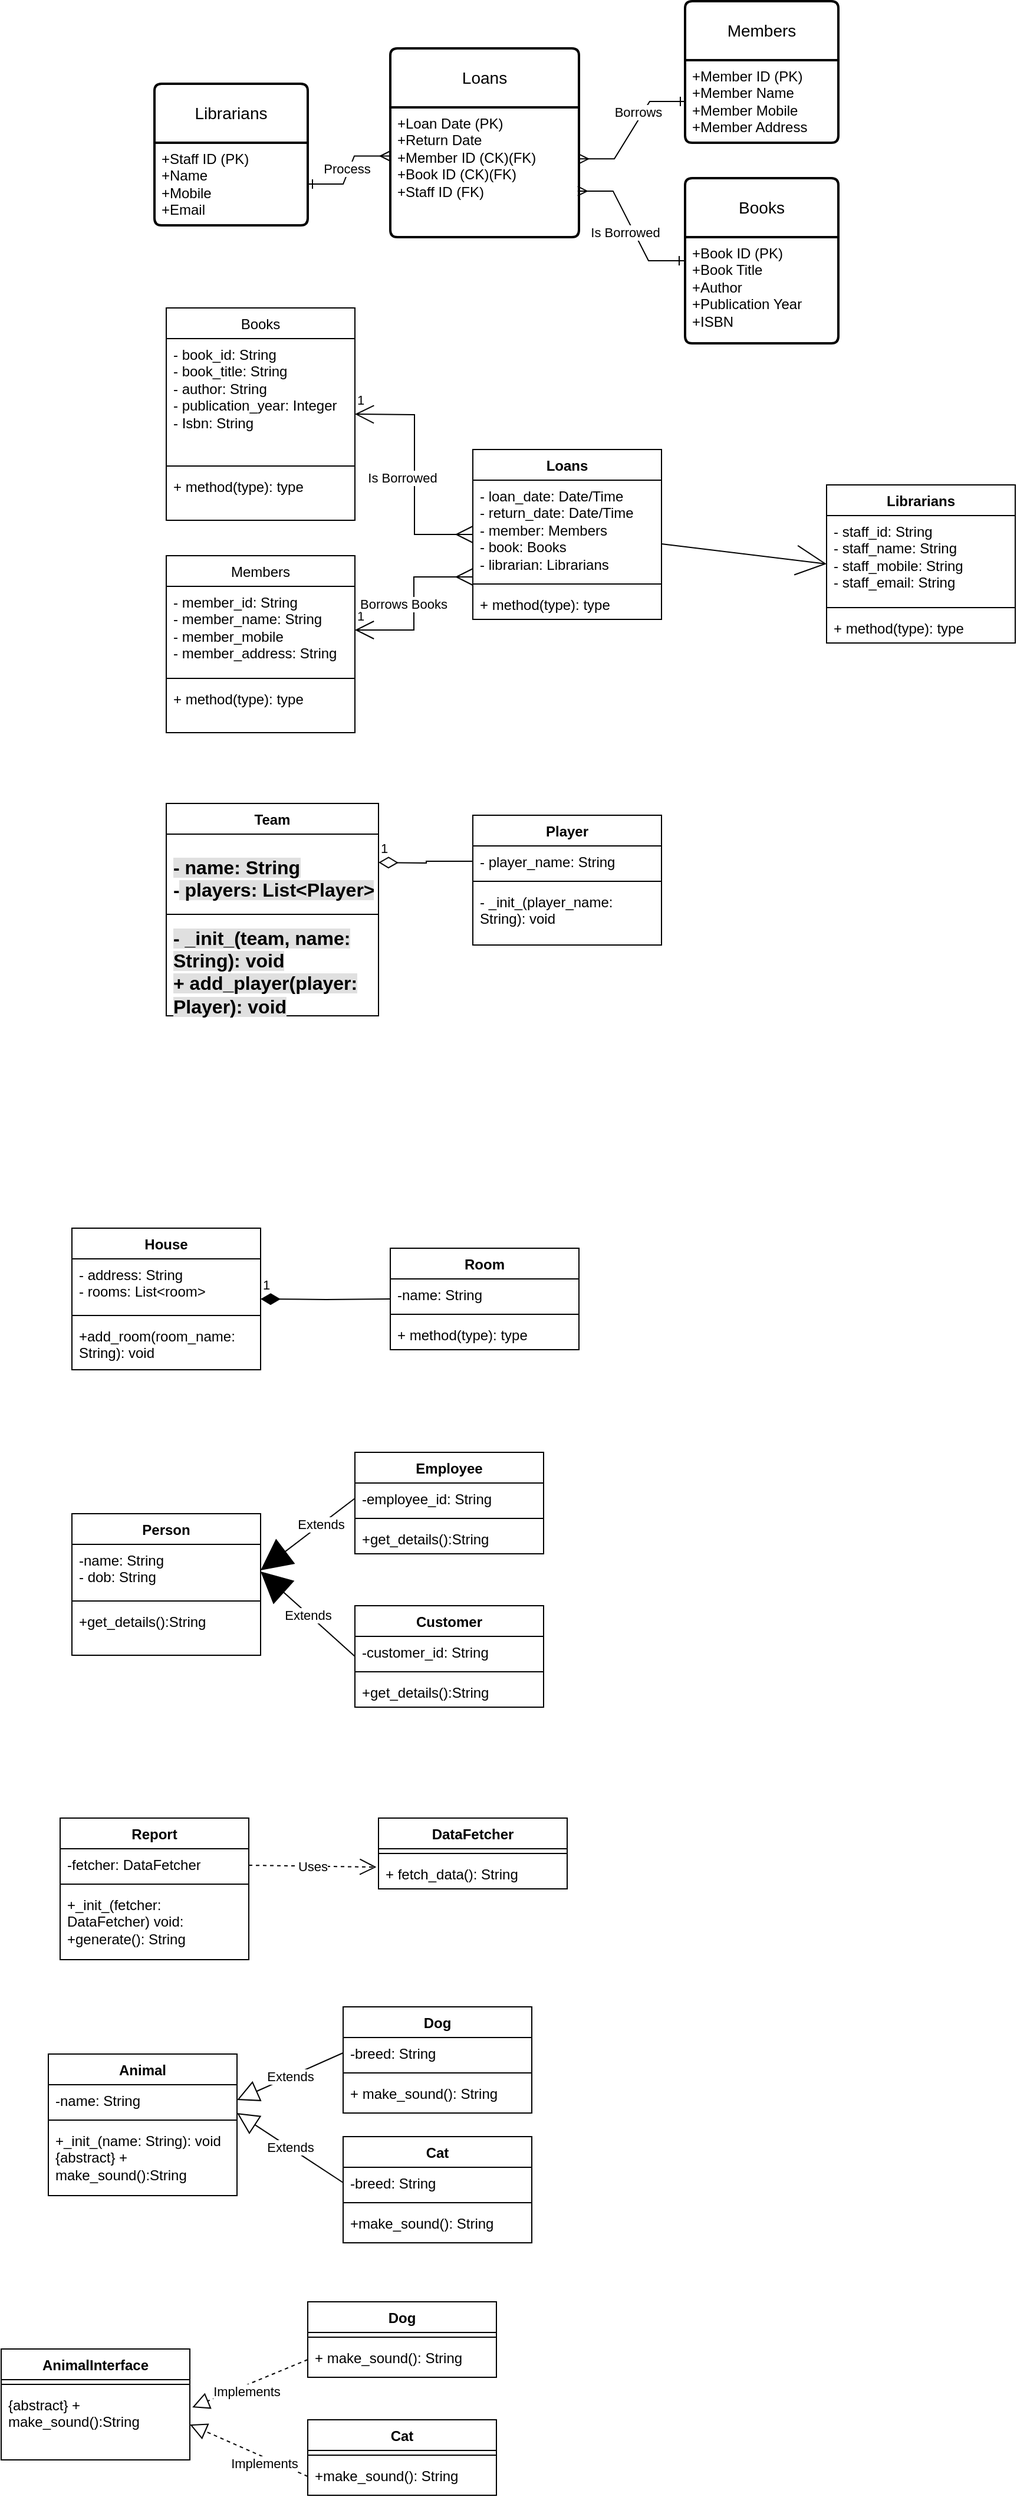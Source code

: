 <mxfile version="24.4.9" type="github">
  <diagram name="Page-1" id="hxXOuUpJHMcEVmJyda1-">
    <mxGraphModel dx="1709" dy="1716" grid="1" gridSize="10" guides="1" tooltips="1" connect="1" arrows="1" fold="1" page="1" pageScale="1" pageWidth="827" pageHeight="1169" math="0" shadow="0">
      <root>
        <mxCell id="0" />
        <mxCell id="1" parent="0" />
        <mxCell id="WMFelaOILVxH7Z0EWYMM-7" value="Librarians" style="swimlane;childLayout=stackLayout;horizontal=1;startSize=50;horizontalStack=0;rounded=1;fontSize=14;fontStyle=0;strokeWidth=2;resizeParent=0;resizeLast=1;shadow=0;dashed=0;align=center;arcSize=4;whiteSpace=wrap;html=1;" vertex="1" parent="1">
          <mxGeometry x="10" y="70" width="130" height="120" as="geometry" />
        </mxCell>
        <mxCell id="WMFelaOILVxH7Z0EWYMM-8" value="+Staff ID (PK)&lt;br&gt;+Name&lt;br&gt;+Mobile&lt;div&gt;+Email&lt;/div&gt;" style="align=left;strokeColor=none;fillColor=none;spacingLeft=4;fontSize=12;verticalAlign=top;resizable=0;rotatable=0;part=1;html=1;" vertex="1" parent="WMFelaOILVxH7Z0EWYMM-7">
          <mxGeometry y="50" width="130" height="70" as="geometry" />
        </mxCell>
        <mxCell id="WMFelaOILVxH7Z0EWYMM-9" value="Loans" style="swimlane;childLayout=stackLayout;horizontal=1;startSize=50;horizontalStack=0;rounded=1;fontSize=14;fontStyle=0;strokeWidth=2;resizeParent=0;resizeLast=1;shadow=0;dashed=0;align=center;arcSize=4;whiteSpace=wrap;html=1;" vertex="1" parent="1">
          <mxGeometry x="210" y="40" width="160" height="160" as="geometry" />
        </mxCell>
        <mxCell id="WMFelaOILVxH7Z0EWYMM-10" value="+Loan Date (PK)&lt;br&gt;+Return Date&lt;br&gt;+Member ID (CK)(FK)&lt;div&gt;+Book ID (CK)(FK)&lt;/div&gt;&lt;div&gt;+Staff ID (FK)&lt;/div&gt;" style="align=left;strokeColor=none;fillColor=none;spacingLeft=4;fontSize=12;verticalAlign=top;resizable=0;rotatable=0;part=1;html=1;" vertex="1" parent="WMFelaOILVxH7Z0EWYMM-9">
          <mxGeometry y="50" width="160" height="110" as="geometry" />
        </mxCell>
        <mxCell id="WMFelaOILVxH7Z0EWYMM-11" value="Members" style="swimlane;childLayout=stackLayout;horizontal=1;startSize=50;horizontalStack=0;rounded=1;fontSize=14;fontStyle=0;strokeWidth=2;resizeParent=0;resizeLast=1;shadow=0;dashed=0;align=center;arcSize=4;whiteSpace=wrap;html=1;" vertex="1" parent="1">
          <mxGeometry x="460" width="130" height="120" as="geometry" />
        </mxCell>
        <mxCell id="WMFelaOILVxH7Z0EWYMM-12" value="+Member ID (PK)&lt;br&gt;+Member Name&lt;br&gt;+Member Mobile&lt;div&gt;+Member Address&lt;/div&gt;" style="align=left;strokeColor=none;fillColor=none;spacingLeft=4;fontSize=12;verticalAlign=top;resizable=0;rotatable=0;part=1;html=1;" vertex="1" parent="WMFelaOILVxH7Z0EWYMM-11">
          <mxGeometry y="50" width="130" height="70" as="geometry" />
        </mxCell>
        <mxCell id="WMFelaOILVxH7Z0EWYMM-13" value="Books" style="swimlane;childLayout=stackLayout;horizontal=1;startSize=50;horizontalStack=0;rounded=1;fontSize=14;fontStyle=0;strokeWidth=2;resizeParent=0;resizeLast=1;shadow=0;dashed=0;align=center;arcSize=4;whiteSpace=wrap;html=1;" vertex="1" parent="1">
          <mxGeometry x="460" y="150" width="130" height="140" as="geometry" />
        </mxCell>
        <mxCell id="WMFelaOILVxH7Z0EWYMM-14" value="+Book ID (PK)&lt;br&gt;+Book Title&lt;br&gt;+Author&lt;div&gt;+Publication Year&lt;/div&gt;&lt;div&gt;+ISBN&lt;/div&gt;" style="align=left;strokeColor=none;fillColor=none;spacingLeft=4;fontSize=12;verticalAlign=top;resizable=0;rotatable=0;part=1;html=1;" vertex="1" parent="WMFelaOILVxH7Z0EWYMM-13">
          <mxGeometry y="50" width="130" height="90" as="geometry" />
        </mxCell>
        <mxCell id="WMFelaOILVxH7Z0EWYMM-15" value="" style="edgeStyle=entityRelationEdgeStyle;fontSize=12;html=1;endArrow=ERmany;rounded=0;entryX=-0.003;entryY=0.375;entryDx=0;entryDy=0;entryPerimeter=0;endFill=0;startArrow=ERone;startFill=0;exitX=1;exitY=0.5;exitDx=0;exitDy=0;" edge="1" parent="1" source="WMFelaOILVxH7Z0EWYMM-8" target="WMFelaOILVxH7Z0EWYMM-10">
          <mxGeometry width="100" height="100" relative="1" as="geometry">
            <mxPoint x="150" y="180" as="sourcePoint" />
            <mxPoint x="250" y="80" as="targetPoint" />
          </mxGeometry>
        </mxCell>
        <mxCell id="WMFelaOILVxH7Z0EWYMM-16" value="Process" style="edgeLabel;html=1;align=center;verticalAlign=middle;resizable=0;points=[];" vertex="1" connectable="0" parent="WMFelaOILVxH7Z0EWYMM-15">
          <mxGeometry x="0.018" y="2" relative="1" as="geometry">
            <mxPoint as="offset" />
          </mxGeometry>
        </mxCell>
        <mxCell id="WMFelaOILVxH7Z0EWYMM-19" value="" style="edgeStyle=entityRelationEdgeStyle;fontSize=12;html=1;endArrow=ERone;endFill=1;rounded=0;exitX=1.042;exitY=0.436;exitDx=0;exitDy=0;exitPerimeter=0;startArrow=ERmany;startFill=0;" edge="1" parent="1" target="WMFelaOILVxH7Z0EWYMM-12">
          <mxGeometry width="100" height="100" relative="1" as="geometry">
            <mxPoint x="370" y="133.67" as="sourcePoint" />
            <mxPoint x="457.31" y="70.0" as="targetPoint" />
          </mxGeometry>
        </mxCell>
        <mxCell id="WMFelaOILVxH7Z0EWYMM-21" value="Borrows" style="edgeLabel;html=1;align=center;verticalAlign=middle;resizable=0;points=[];" vertex="1" connectable="0" parent="WMFelaOILVxH7Z0EWYMM-19">
          <mxGeometry x="0.282" y="4" relative="1" as="geometry">
            <mxPoint as="offset" />
          </mxGeometry>
        </mxCell>
        <mxCell id="WMFelaOILVxH7Z0EWYMM-20" value="" style="edgeStyle=entityRelationEdgeStyle;fontSize=12;html=1;endArrow=ERone;endFill=1;rounded=0;exitX=0.993;exitY=0.645;exitDx=0;exitDy=0;exitPerimeter=0;startArrow=ERmany;startFill=0;" edge="1" parent="1" source="WMFelaOILVxH7Z0EWYMM-10">
          <mxGeometry width="100" height="100" relative="1" as="geometry">
            <mxPoint x="369" y="268.67" as="sourcePoint" />
            <mxPoint x="459" y="220" as="targetPoint" />
          </mxGeometry>
        </mxCell>
        <mxCell id="WMFelaOILVxH7Z0EWYMM-22" value="Is Borrowed" style="edgeLabel;html=1;align=center;verticalAlign=middle;resizable=0;points=[];" vertex="1" connectable="0" parent="WMFelaOILVxH7Z0EWYMM-20">
          <mxGeometry x="0.035" y="-7" relative="1" as="geometry">
            <mxPoint as="offset" />
          </mxGeometry>
        </mxCell>
        <mxCell id="WMFelaOILVxH7Z0EWYMM-24" value="&lt;span style=&quot;font-weight: normal;&quot;&gt;Books&lt;/span&gt;" style="swimlane;fontStyle=1;align=center;verticalAlign=top;childLayout=stackLayout;horizontal=1;startSize=26;horizontalStack=0;resizeParent=1;resizeParentMax=0;resizeLast=0;collapsible=1;marginBottom=0;whiteSpace=wrap;html=1;" vertex="1" parent="1">
          <mxGeometry x="20" y="260" width="160" height="180" as="geometry" />
        </mxCell>
        <mxCell id="WMFelaOILVxH7Z0EWYMM-25" value="- book_id: String&lt;div&gt;- book_title: String&lt;/div&gt;&lt;div&gt;- author: String&lt;/div&gt;&lt;div&gt;- publication_year: Integer&lt;/div&gt;&lt;div&gt;- Isbn: String&lt;/div&gt;" style="text;strokeColor=none;fillColor=none;align=left;verticalAlign=top;spacingLeft=4;spacingRight=4;overflow=hidden;rotatable=0;points=[[0,0.5],[1,0.5]];portConstraint=eastwest;whiteSpace=wrap;html=1;" vertex="1" parent="WMFelaOILVxH7Z0EWYMM-24">
          <mxGeometry y="26" width="160" height="104" as="geometry" />
        </mxCell>
        <mxCell id="WMFelaOILVxH7Z0EWYMM-26" value="" style="line;strokeWidth=1;fillColor=none;align=left;verticalAlign=middle;spacingTop=-1;spacingLeft=3;spacingRight=3;rotatable=0;labelPosition=right;points=[];portConstraint=eastwest;strokeColor=inherit;" vertex="1" parent="WMFelaOILVxH7Z0EWYMM-24">
          <mxGeometry y="130" width="160" height="8" as="geometry" />
        </mxCell>
        <mxCell id="WMFelaOILVxH7Z0EWYMM-27" value="+ method(type): type" style="text;strokeColor=none;fillColor=none;align=left;verticalAlign=top;spacingLeft=4;spacingRight=4;overflow=hidden;rotatable=0;points=[[0,0.5],[1,0.5]];portConstraint=eastwest;whiteSpace=wrap;html=1;" vertex="1" parent="WMFelaOILVxH7Z0EWYMM-24">
          <mxGeometry y="138" width="160" height="42" as="geometry" />
        </mxCell>
        <mxCell id="WMFelaOILVxH7Z0EWYMM-28" value="Librarians" style="swimlane;fontStyle=1;align=center;verticalAlign=top;childLayout=stackLayout;horizontal=1;startSize=26;horizontalStack=0;resizeParent=1;resizeParentMax=0;resizeLast=0;collapsible=1;marginBottom=0;whiteSpace=wrap;html=1;" vertex="1" parent="1">
          <mxGeometry x="580" y="410" width="160" height="134" as="geometry" />
        </mxCell>
        <mxCell id="WMFelaOILVxH7Z0EWYMM-29" value="- staff_id: String&lt;div&gt;- staff_name: String&lt;/div&gt;&lt;div&gt;- staff_mobile: String&lt;/div&gt;&lt;div&gt;- staff_email: String&lt;/div&gt;" style="text;strokeColor=none;fillColor=none;align=left;verticalAlign=top;spacingLeft=4;spacingRight=4;overflow=hidden;rotatable=0;points=[[0,0.5],[1,0.5]];portConstraint=eastwest;whiteSpace=wrap;html=1;" vertex="1" parent="WMFelaOILVxH7Z0EWYMM-28">
          <mxGeometry y="26" width="160" height="74" as="geometry" />
        </mxCell>
        <mxCell id="WMFelaOILVxH7Z0EWYMM-30" value="" style="line;strokeWidth=1;fillColor=none;align=left;verticalAlign=middle;spacingTop=-1;spacingLeft=3;spacingRight=3;rotatable=0;labelPosition=right;points=[];portConstraint=eastwest;strokeColor=inherit;" vertex="1" parent="WMFelaOILVxH7Z0EWYMM-28">
          <mxGeometry y="100" width="160" height="8" as="geometry" />
        </mxCell>
        <mxCell id="WMFelaOILVxH7Z0EWYMM-31" value="+ method(type): type" style="text;strokeColor=none;fillColor=none;align=left;verticalAlign=top;spacingLeft=4;spacingRight=4;overflow=hidden;rotatable=0;points=[[0,0.5],[1,0.5]];portConstraint=eastwest;whiteSpace=wrap;html=1;" vertex="1" parent="WMFelaOILVxH7Z0EWYMM-28">
          <mxGeometry y="108" width="160" height="26" as="geometry" />
        </mxCell>
        <mxCell id="WMFelaOILVxH7Z0EWYMM-32" value="Loans" style="swimlane;fontStyle=1;align=center;verticalAlign=top;childLayout=stackLayout;horizontal=1;startSize=26;horizontalStack=0;resizeParent=1;resizeParentMax=0;resizeLast=0;collapsible=1;marginBottom=0;whiteSpace=wrap;html=1;" vertex="1" parent="1">
          <mxGeometry x="280" y="380" width="160" height="144" as="geometry" />
        </mxCell>
        <mxCell id="WMFelaOILVxH7Z0EWYMM-33" value="- loan_date: Date/Time&lt;div&gt;- return_date: Date/Time&lt;/div&gt;&lt;div&gt;- member: Members&lt;/div&gt;&lt;div&gt;- book: Books&lt;/div&gt;&lt;div&gt;- librarian: Librarians&lt;/div&gt;" style="text;strokeColor=none;fillColor=none;align=left;verticalAlign=top;spacingLeft=4;spacingRight=4;overflow=hidden;rotatable=0;points=[[0,0.5],[1,0.5]];portConstraint=eastwest;whiteSpace=wrap;html=1;" vertex="1" parent="WMFelaOILVxH7Z0EWYMM-32">
          <mxGeometry y="26" width="160" height="84" as="geometry" />
        </mxCell>
        <mxCell id="WMFelaOILVxH7Z0EWYMM-34" value="" style="line;strokeWidth=1;fillColor=none;align=left;verticalAlign=middle;spacingTop=-1;spacingLeft=3;spacingRight=3;rotatable=0;labelPosition=right;points=[];portConstraint=eastwest;strokeColor=inherit;" vertex="1" parent="WMFelaOILVxH7Z0EWYMM-32">
          <mxGeometry y="110" width="160" height="8" as="geometry" />
        </mxCell>
        <mxCell id="WMFelaOILVxH7Z0EWYMM-35" value="+ method(type): type" style="text;strokeColor=none;fillColor=none;align=left;verticalAlign=top;spacingLeft=4;spacingRight=4;overflow=hidden;rotatable=0;points=[[0,0.5],[1,0.5]];portConstraint=eastwest;whiteSpace=wrap;html=1;" vertex="1" parent="WMFelaOILVxH7Z0EWYMM-32">
          <mxGeometry y="118" width="160" height="26" as="geometry" />
        </mxCell>
        <mxCell id="WMFelaOILVxH7Z0EWYMM-41" value="&lt;span style=&quot;font-weight: normal;&quot;&gt;Members&lt;/span&gt;" style="swimlane;fontStyle=1;align=center;verticalAlign=top;childLayout=stackLayout;horizontal=1;startSize=26;horizontalStack=0;resizeParent=1;resizeParentMax=0;resizeLast=0;collapsible=1;marginBottom=0;whiteSpace=wrap;html=1;" vertex="1" parent="1">
          <mxGeometry x="20" y="470" width="160" height="150" as="geometry" />
        </mxCell>
        <mxCell id="WMFelaOILVxH7Z0EWYMM-42" value="- member_id: String&lt;div&gt;- member_name: String&lt;/div&gt;&lt;div&gt;- member_mobile&lt;br&gt;&lt;/div&gt;&lt;div&gt;- member_address: String&lt;/div&gt;" style="text;strokeColor=none;fillColor=none;align=left;verticalAlign=top;spacingLeft=4;spacingRight=4;overflow=hidden;rotatable=0;points=[[0,0.5],[1,0.5]];portConstraint=eastwest;whiteSpace=wrap;html=1;" vertex="1" parent="WMFelaOILVxH7Z0EWYMM-41">
          <mxGeometry y="26" width="160" height="74" as="geometry" />
        </mxCell>
        <mxCell id="WMFelaOILVxH7Z0EWYMM-43" value="" style="line;strokeWidth=1;fillColor=none;align=left;verticalAlign=middle;spacingTop=-1;spacingLeft=3;spacingRight=3;rotatable=0;labelPosition=right;points=[];portConstraint=eastwest;strokeColor=inherit;" vertex="1" parent="WMFelaOILVxH7Z0EWYMM-41">
          <mxGeometry y="100" width="160" height="8" as="geometry" />
        </mxCell>
        <mxCell id="WMFelaOILVxH7Z0EWYMM-44" value="+ method(type): type" style="text;strokeColor=none;fillColor=none;align=left;verticalAlign=top;spacingLeft=4;spacingRight=4;overflow=hidden;rotatable=0;points=[[0,0.5],[1,0.5]];portConstraint=eastwest;whiteSpace=wrap;html=1;" vertex="1" parent="WMFelaOILVxH7Z0EWYMM-41">
          <mxGeometry y="108" width="160" height="42" as="geometry" />
        </mxCell>
        <mxCell id="WMFelaOILVxH7Z0EWYMM-45" value="1" style="endArrow=ERmany;html=1;endSize=12;startArrow=open;startSize=14;startFill=0;edgeStyle=orthogonalEdgeStyle;align=left;verticalAlign=bottom;rounded=0;entryX=0;entryY=0.5;entryDx=0;entryDy=0;endFill=0;strokeWidth=1;" edge="1" parent="1" target="WMFelaOILVxH7Z0EWYMM-32">
          <mxGeometry x="-1" y="3" relative="1" as="geometry">
            <mxPoint x="180" y="350" as="sourcePoint" />
            <mxPoint x="240" y="510" as="targetPoint" />
          </mxGeometry>
        </mxCell>
        <mxCell id="WMFelaOILVxH7Z0EWYMM-47" value="Is Borrowed" style="edgeLabel;html=1;align=center;verticalAlign=middle;resizable=0;points=[];" vertex="1" connectable="0" parent="WMFelaOILVxH7Z0EWYMM-45">
          <mxGeometry x="0.044" y="-11" relative="1" as="geometry">
            <mxPoint y="-1" as="offset" />
          </mxGeometry>
        </mxCell>
        <mxCell id="WMFelaOILVxH7Z0EWYMM-46" value="1" style="endArrow=ERmany;html=1;endSize=12;startArrow=open;startSize=14;startFill=0;edgeStyle=orthogonalEdgeStyle;align=left;verticalAlign=bottom;rounded=0;entryX=0;entryY=0.75;entryDx=0;entryDy=0;endFill=0;strokeWidth=1;exitX=1;exitY=0.5;exitDx=0;exitDy=0;" edge="1" parent="1" source="WMFelaOILVxH7Z0EWYMM-42" target="WMFelaOILVxH7Z0EWYMM-32">
          <mxGeometry x="-1" y="3" relative="1" as="geometry">
            <mxPoint x="190" y="550" as="sourcePoint" />
            <mxPoint x="290" y="652" as="targetPoint" />
          </mxGeometry>
        </mxCell>
        <mxCell id="WMFelaOILVxH7Z0EWYMM-48" value="Borrows Books" style="edgeLabel;html=1;align=center;verticalAlign=middle;resizable=0;points=[];" vertex="1" connectable="0" parent="WMFelaOILVxH7Z0EWYMM-46">
          <mxGeometry x="0.015" y="9" relative="1" as="geometry">
            <mxPoint y="1" as="offset" />
          </mxGeometry>
        </mxCell>
        <mxCell id="WMFelaOILVxH7Z0EWYMM-49" value="" style="endArrow=open;endFill=0;endSize=24;html=1;rounded=0;entryX=0;entryY=0.5;entryDx=0;entryDy=0;" edge="1" parent="1" target="WMFelaOILVxH7Z0EWYMM-28">
          <mxGeometry width="160" relative="1" as="geometry">
            <mxPoint x="440" y="460" as="sourcePoint" />
            <mxPoint x="600" y="460" as="targetPoint" />
          </mxGeometry>
        </mxCell>
        <mxCell id="WMFelaOILVxH7Z0EWYMM-50" value="Team" style="swimlane;fontStyle=1;align=center;verticalAlign=top;childLayout=stackLayout;horizontal=1;startSize=26;horizontalStack=0;resizeParent=1;resizeParentMax=0;resizeLast=0;collapsible=1;marginBottom=0;whiteSpace=wrap;html=1;" vertex="1" parent="1">
          <mxGeometry x="20" y="680" width="180" height="180" as="geometry" />
        </mxCell>
        <mxCell id="WMFelaOILVxH7Z0EWYMM-51" value="&lt;pre&gt;&lt;font face=&quot;Helvetica&quot;&gt;&lt;strong style=&quot;font-size: 16px; background-color: rgb(224, 224, 224);&quot;&gt;- name: String&lt;br&gt;&lt;/strong&gt;&lt;span style=&quot;font-size: 16px;&quot;&gt;&lt;b&gt;-&lt;/b&gt;&lt;/span&gt;&lt;strong style=&quot;font-size: 16px; background-color: rgb(224, 224, 224);&quot;&gt;&amp;nbsp;players: List&amp;lt;Player&amp;gt;&lt;/strong&gt;&lt;/font&gt;&lt;/pre&gt;&lt;div&gt;&lt;div&gt;&lt;strong style=&quot;font-family: Arial, sans-serif; font-size: 16px; background-color: rgb(224, 224, 224);&quot;&gt;&lt;br&gt;&lt;/strong&gt;&lt;/div&gt;&lt;/div&gt;" style="text;strokeColor=none;fillColor=none;align=left;verticalAlign=top;spacingLeft=4;spacingRight=4;overflow=hidden;rotatable=0;points=[[0,0.5],[1,0.5]];portConstraint=eastwest;whiteSpace=wrap;html=1;" vertex="1" parent="WMFelaOILVxH7Z0EWYMM-50">
          <mxGeometry y="26" width="180" height="64" as="geometry" />
        </mxCell>
        <mxCell id="WMFelaOILVxH7Z0EWYMM-52" value="" style="line;strokeWidth=1;fillColor=none;align=left;verticalAlign=middle;spacingTop=-1;spacingLeft=3;spacingRight=3;rotatable=0;labelPosition=right;points=[];portConstraint=eastwest;strokeColor=inherit;" vertex="1" parent="WMFelaOILVxH7Z0EWYMM-50">
          <mxGeometry y="90" width="180" height="8" as="geometry" />
        </mxCell>
        <mxCell id="WMFelaOILVxH7Z0EWYMM-53" value="&lt;div&gt;&lt;strong style=&quot;font-family: Arial, sans-serif; font-size: 16px; background-color: rgb(224, 224, 224);&quot;&gt;- _init_(team, name: String): void&lt;/strong&gt;&lt;/div&gt;&lt;strong style=&quot;font-family: Arial, sans-serif; font-size: 16px; background-color: rgb(224, 224, 224);&quot;&gt;+ add_player(player: Player): void&lt;/strong&gt;" style="text;strokeColor=none;fillColor=none;align=left;verticalAlign=top;spacingLeft=4;spacingRight=4;overflow=hidden;rotatable=0;points=[[0,0.5],[1,0.5]];portConstraint=eastwest;whiteSpace=wrap;html=1;" vertex="1" parent="WMFelaOILVxH7Z0EWYMM-50">
          <mxGeometry y="98" width="180" height="82" as="geometry" />
        </mxCell>
        <mxCell id="WMFelaOILVxH7Z0EWYMM-54" value="Player" style="swimlane;fontStyle=1;align=center;verticalAlign=top;childLayout=stackLayout;horizontal=1;startSize=26;horizontalStack=0;resizeParent=1;resizeParentMax=0;resizeLast=0;collapsible=1;marginBottom=0;whiteSpace=wrap;html=1;" vertex="1" parent="1">
          <mxGeometry x="280" y="690" width="160" height="110" as="geometry" />
        </mxCell>
        <mxCell id="WMFelaOILVxH7Z0EWYMM-55" value="- player_name: String" style="text;strokeColor=none;fillColor=none;align=left;verticalAlign=top;spacingLeft=4;spacingRight=4;overflow=hidden;rotatable=0;points=[[0,0.5],[1,0.5]];portConstraint=eastwest;whiteSpace=wrap;html=1;" vertex="1" parent="WMFelaOILVxH7Z0EWYMM-54">
          <mxGeometry y="26" width="160" height="26" as="geometry" />
        </mxCell>
        <mxCell id="WMFelaOILVxH7Z0EWYMM-56" value="" style="line;strokeWidth=1;fillColor=none;align=left;verticalAlign=middle;spacingTop=-1;spacingLeft=3;spacingRight=3;rotatable=0;labelPosition=right;points=[];portConstraint=eastwest;strokeColor=inherit;" vertex="1" parent="WMFelaOILVxH7Z0EWYMM-54">
          <mxGeometry y="52" width="160" height="8" as="geometry" />
        </mxCell>
        <mxCell id="WMFelaOILVxH7Z0EWYMM-57" value="- _init_(player_name: String): void" style="text;strokeColor=none;fillColor=none;align=left;verticalAlign=top;spacingLeft=4;spacingRight=4;overflow=hidden;rotatable=0;points=[[0,0.5],[1,0.5]];portConstraint=eastwest;whiteSpace=wrap;html=1;" vertex="1" parent="WMFelaOILVxH7Z0EWYMM-54">
          <mxGeometry y="60" width="160" height="50" as="geometry" />
        </mxCell>
        <mxCell id="WMFelaOILVxH7Z0EWYMM-58" value="1" style="endArrow=none;html=1;endSize=12;startArrow=diamondThin;startSize=14;startFill=0;edgeStyle=orthogonalEdgeStyle;align=left;verticalAlign=bottom;rounded=0;entryX=0;entryY=0.5;entryDx=0;entryDy=0;endFill=0;" edge="1" parent="1" target="WMFelaOILVxH7Z0EWYMM-55">
          <mxGeometry x="-1" y="3" relative="1" as="geometry">
            <mxPoint x="200" y="730" as="sourcePoint" />
            <mxPoint x="360" y="760" as="targetPoint" />
          </mxGeometry>
        </mxCell>
        <mxCell id="WMFelaOILVxH7Z0EWYMM-59" value="House" style="swimlane;fontStyle=1;align=center;verticalAlign=top;childLayout=stackLayout;horizontal=1;startSize=26;horizontalStack=0;resizeParent=1;resizeParentMax=0;resizeLast=0;collapsible=1;marginBottom=0;whiteSpace=wrap;html=1;" vertex="1" parent="1">
          <mxGeometry x="-60" y="1040" width="160" height="120" as="geometry" />
        </mxCell>
        <mxCell id="WMFelaOILVxH7Z0EWYMM-60" value="- address: String&lt;div&gt;- rooms: List&amp;lt;room&amp;gt;&lt;/div&gt;&lt;div&gt;&lt;br&gt;&lt;/div&gt;" style="text;strokeColor=none;fillColor=none;align=left;verticalAlign=top;spacingLeft=4;spacingRight=4;overflow=hidden;rotatable=0;points=[[0,0.5],[1,0.5]];portConstraint=eastwest;whiteSpace=wrap;html=1;" vertex="1" parent="WMFelaOILVxH7Z0EWYMM-59">
          <mxGeometry y="26" width="160" height="44" as="geometry" />
        </mxCell>
        <mxCell id="WMFelaOILVxH7Z0EWYMM-61" value="" style="line;strokeWidth=1;fillColor=none;align=left;verticalAlign=middle;spacingTop=-1;spacingLeft=3;spacingRight=3;rotatable=0;labelPosition=right;points=[];portConstraint=eastwest;strokeColor=inherit;" vertex="1" parent="WMFelaOILVxH7Z0EWYMM-59">
          <mxGeometry y="70" width="160" height="8" as="geometry" />
        </mxCell>
        <mxCell id="WMFelaOILVxH7Z0EWYMM-62" value="+add_room(room_name: String): void" style="text;strokeColor=none;fillColor=none;align=left;verticalAlign=top;spacingLeft=4;spacingRight=4;overflow=hidden;rotatable=0;points=[[0,0.5],[1,0.5]];portConstraint=eastwest;whiteSpace=wrap;html=1;" vertex="1" parent="WMFelaOILVxH7Z0EWYMM-59">
          <mxGeometry y="78" width="160" height="42" as="geometry" />
        </mxCell>
        <mxCell id="WMFelaOILVxH7Z0EWYMM-63" value="Room" style="swimlane;fontStyle=1;align=center;verticalAlign=top;childLayout=stackLayout;horizontal=1;startSize=26;horizontalStack=0;resizeParent=1;resizeParentMax=0;resizeLast=0;collapsible=1;marginBottom=0;whiteSpace=wrap;html=1;" vertex="1" parent="1">
          <mxGeometry x="210" y="1057" width="160" height="86" as="geometry" />
        </mxCell>
        <mxCell id="WMFelaOILVxH7Z0EWYMM-64" value="-name: String" style="text;strokeColor=none;fillColor=none;align=left;verticalAlign=top;spacingLeft=4;spacingRight=4;overflow=hidden;rotatable=0;points=[[0,0.5],[1,0.5]];portConstraint=eastwest;whiteSpace=wrap;html=1;" vertex="1" parent="WMFelaOILVxH7Z0EWYMM-63">
          <mxGeometry y="26" width="160" height="26" as="geometry" />
        </mxCell>
        <mxCell id="WMFelaOILVxH7Z0EWYMM-65" value="" style="line;strokeWidth=1;fillColor=none;align=left;verticalAlign=middle;spacingTop=-1;spacingLeft=3;spacingRight=3;rotatable=0;labelPosition=right;points=[];portConstraint=eastwest;strokeColor=inherit;" vertex="1" parent="WMFelaOILVxH7Z0EWYMM-63">
          <mxGeometry y="52" width="160" height="8" as="geometry" />
        </mxCell>
        <mxCell id="WMFelaOILVxH7Z0EWYMM-66" value="+ method(type): type" style="text;strokeColor=none;fillColor=none;align=left;verticalAlign=top;spacingLeft=4;spacingRight=4;overflow=hidden;rotatable=0;points=[[0,0.5],[1,0.5]];portConstraint=eastwest;whiteSpace=wrap;html=1;" vertex="1" parent="WMFelaOILVxH7Z0EWYMM-63">
          <mxGeometry y="60" width="160" height="26" as="geometry" />
        </mxCell>
        <mxCell id="WMFelaOILVxH7Z0EWYMM-67" value="1" style="endArrow=none;html=1;endSize=12;startArrow=diamondThin;startSize=14;startFill=1;edgeStyle=orthogonalEdgeStyle;align=left;verticalAlign=bottom;rounded=0;entryX=0;entryY=0.5;entryDx=0;entryDy=0;endFill=0;" edge="1" parent="1" target="WMFelaOILVxH7Z0EWYMM-63">
          <mxGeometry x="-1" y="3" relative="1" as="geometry">
            <mxPoint x="100" y="1100" as="sourcePoint" />
            <mxPoint x="190" y="1100" as="targetPoint" />
          </mxGeometry>
        </mxCell>
        <mxCell id="WMFelaOILVxH7Z0EWYMM-68" value="Person" style="swimlane;fontStyle=1;align=center;verticalAlign=top;childLayout=stackLayout;horizontal=1;startSize=26;horizontalStack=0;resizeParent=1;resizeParentMax=0;resizeLast=0;collapsible=1;marginBottom=0;whiteSpace=wrap;html=1;" vertex="1" parent="1">
          <mxGeometry x="-60" y="1282" width="160" height="120" as="geometry" />
        </mxCell>
        <mxCell id="WMFelaOILVxH7Z0EWYMM-69" value="-name: String&lt;div&gt;- dob: String&lt;/div&gt;" style="text;strokeColor=none;fillColor=none;align=left;verticalAlign=top;spacingLeft=4;spacingRight=4;overflow=hidden;rotatable=0;points=[[0,0.5],[1,0.5]];portConstraint=eastwest;whiteSpace=wrap;html=1;" vertex="1" parent="WMFelaOILVxH7Z0EWYMM-68">
          <mxGeometry y="26" width="160" height="44" as="geometry" />
        </mxCell>
        <mxCell id="WMFelaOILVxH7Z0EWYMM-70" value="" style="line;strokeWidth=1;fillColor=none;align=left;verticalAlign=middle;spacingTop=-1;spacingLeft=3;spacingRight=3;rotatable=0;labelPosition=right;points=[];portConstraint=eastwest;strokeColor=inherit;" vertex="1" parent="WMFelaOILVxH7Z0EWYMM-68">
          <mxGeometry y="70" width="160" height="8" as="geometry" />
        </mxCell>
        <mxCell id="WMFelaOILVxH7Z0EWYMM-71" value="+get_details():String" style="text;strokeColor=none;fillColor=none;align=left;verticalAlign=top;spacingLeft=4;spacingRight=4;overflow=hidden;rotatable=0;points=[[0,0.5],[1,0.5]];portConstraint=eastwest;whiteSpace=wrap;html=1;" vertex="1" parent="WMFelaOILVxH7Z0EWYMM-68">
          <mxGeometry y="78" width="160" height="42" as="geometry" />
        </mxCell>
        <mxCell id="WMFelaOILVxH7Z0EWYMM-72" value="Employee" style="swimlane;fontStyle=1;align=center;verticalAlign=top;childLayout=stackLayout;horizontal=1;startSize=26;horizontalStack=0;resizeParent=1;resizeParentMax=0;resizeLast=0;collapsible=1;marginBottom=0;whiteSpace=wrap;html=1;" vertex="1" parent="1">
          <mxGeometry x="180" y="1230" width="160" height="86" as="geometry" />
        </mxCell>
        <mxCell id="WMFelaOILVxH7Z0EWYMM-73" value="-employee_id: String" style="text;strokeColor=none;fillColor=none;align=left;verticalAlign=top;spacingLeft=4;spacingRight=4;overflow=hidden;rotatable=0;points=[[0,0.5],[1,0.5]];portConstraint=eastwest;whiteSpace=wrap;html=1;" vertex="1" parent="WMFelaOILVxH7Z0EWYMM-72">
          <mxGeometry y="26" width="160" height="26" as="geometry" />
        </mxCell>
        <mxCell id="WMFelaOILVxH7Z0EWYMM-74" value="" style="line;strokeWidth=1;fillColor=none;align=left;verticalAlign=middle;spacingTop=-1;spacingLeft=3;spacingRight=3;rotatable=0;labelPosition=right;points=[];portConstraint=eastwest;strokeColor=inherit;" vertex="1" parent="WMFelaOILVxH7Z0EWYMM-72">
          <mxGeometry y="52" width="160" height="8" as="geometry" />
        </mxCell>
        <mxCell id="WMFelaOILVxH7Z0EWYMM-75" value="+get_details():String" style="text;strokeColor=none;fillColor=none;align=left;verticalAlign=top;spacingLeft=4;spacingRight=4;overflow=hidden;rotatable=0;points=[[0,0.5],[1,0.5]];portConstraint=eastwest;whiteSpace=wrap;html=1;" vertex="1" parent="WMFelaOILVxH7Z0EWYMM-72">
          <mxGeometry y="60" width="160" height="26" as="geometry" />
        </mxCell>
        <mxCell id="WMFelaOILVxH7Z0EWYMM-76" value="Customer" style="swimlane;fontStyle=1;align=center;verticalAlign=top;childLayout=stackLayout;horizontal=1;startSize=26;horizontalStack=0;resizeParent=1;resizeParentMax=0;resizeLast=0;collapsible=1;marginBottom=0;whiteSpace=wrap;html=1;" vertex="1" parent="1">
          <mxGeometry x="180" y="1360" width="160" height="86" as="geometry" />
        </mxCell>
        <mxCell id="WMFelaOILVxH7Z0EWYMM-77" value="-customer_id: String" style="text;strokeColor=none;fillColor=none;align=left;verticalAlign=top;spacingLeft=4;spacingRight=4;overflow=hidden;rotatable=0;points=[[0,0.5],[1,0.5]];portConstraint=eastwest;whiteSpace=wrap;html=1;" vertex="1" parent="WMFelaOILVxH7Z0EWYMM-76">
          <mxGeometry y="26" width="160" height="26" as="geometry" />
        </mxCell>
        <mxCell id="WMFelaOILVxH7Z0EWYMM-78" value="" style="line;strokeWidth=1;fillColor=none;align=left;verticalAlign=middle;spacingTop=-1;spacingLeft=3;spacingRight=3;rotatable=0;labelPosition=right;points=[];portConstraint=eastwest;strokeColor=inherit;" vertex="1" parent="WMFelaOILVxH7Z0EWYMM-76">
          <mxGeometry y="52" width="160" height="8" as="geometry" />
        </mxCell>
        <mxCell id="WMFelaOILVxH7Z0EWYMM-79" value="+get_details():String" style="text;strokeColor=none;fillColor=none;align=left;verticalAlign=top;spacingLeft=4;spacingRight=4;overflow=hidden;rotatable=0;points=[[0,0.5],[1,0.5]];portConstraint=eastwest;whiteSpace=wrap;html=1;" vertex="1" parent="WMFelaOILVxH7Z0EWYMM-76">
          <mxGeometry y="60" width="160" height="26" as="geometry" />
        </mxCell>
        <mxCell id="WMFelaOILVxH7Z0EWYMM-81" value="" style="endArrow=block;endFill=1;endSize=24;html=1;rounded=0;entryX=1;entryY=0.5;entryDx=0;entryDy=0;exitX=0;exitY=0.5;exitDx=0;exitDy=0;" edge="1" parent="1" source="WMFelaOILVxH7Z0EWYMM-73" target="WMFelaOILVxH7Z0EWYMM-69">
          <mxGeometry width="160" relative="1" as="geometry">
            <mxPoint x="130" y="1360" as="sourcePoint" />
            <mxPoint x="290" y="1360" as="targetPoint" />
          </mxGeometry>
        </mxCell>
        <mxCell id="WMFelaOILVxH7Z0EWYMM-83" value="Extends" style="edgeLabel;html=1;align=center;verticalAlign=middle;resizable=0;points=[];" vertex="1" connectable="0" parent="WMFelaOILVxH7Z0EWYMM-81">
          <mxGeometry x="-0.276" y="-1" relative="1" as="geometry">
            <mxPoint as="offset" />
          </mxGeometry>
        </mxCell>
        <mxCell id="WMFelaOILVxH7Z0EWYMM-82" value="" style="endArrow=block;endFill=1;endSize=24;html=1;rounded=0;exitX=0;exitY=0.5;exitDx=0;exitDy=0;" edge="1" parent="1" source="WMFelaOILVxH7Z0EWYMM-76">
          <mxGeometry width="160" relative="1" as="geometry">
            <mxPoint x="160" y="1400" as="sourcePoint" />
            <mxPoint x="100" y="1331" as="targetPoint" />
          </mxGeometry>
        </mxCell>
        <mxCell id="WMFelaOILVxH7Z0EWYMM-84" value="Extends" style="edgeLabel;html=1;align=center;verticalAlign=middle;resizable=0;points=[];" vertex="1" connectable="0" parent="WMFelaOILVxH7Z0EWYMM-82">
          <mxGeometry x="-0.019" y="1" relative="1" as="geometry">
            <mxPoint y="-1" as="offset" />
          </mxGeometry>
        </mxCell>
        <mxCell id="WMFelaOILVxH7Z0EWYMM-85" value="Report" style="swimlane;fontStyle=1;align=center;verticalAlign=top;childLayout=stackLayout;horizontal=1;startSize=26;horizontalStack=0;resizeParent=1;resizeParentMax=0;resizeLast=0;collapsible=1;marginBottom=0;whiteSpace=wrap;html=1;" vertex="1" parent="1">
          <mxGeometry x="-70" y="1540" width="160" height="120" as="geometry" />
        </mxCell>
        <mxCell id="WMFelaOILVxH7Z0EWYMM-86" value="-fetcher: DataFetcher" style="text;strokeColor=none;fillColor=none;align=left;verticalAlign=top;spacingLeft=4;spacingRight=4;overflow=hidden;rotatable=0;points=[[0,0.5],[1,0.5]];portConstraint=eastwest;whiteSpace=wrap;html=1;" vertex="1" parent="WMFelaOILVxH7Z0EWYMM-85">
          <mxGeometry y="26" width="160" height="26" as="geometry" />
        </mxCell>
        <mxCell id="WMFelaOILVxH7Z0EWYMM-87" value="" style="line;strokeWidth=1;fillColor=none;align=left;verticalAlign=middle;spacingTop=-1;spacingLeft=3;spacingRight=3;rotatable=0;labelPosition=right;points=[];portConstraint=eastwest;strokeColor=inherit;" vertex="1" parent="WMFelaOILVxH7Z0EWYMM-85">
          <mxGeometry y="52" width="160" height="8" as="geometry" />
        </mxCell>
        <mxCell id="WMFelaOILVxH7Z0EWYMM-88" value="+_init_(fetcher: DataFetcher) void:&lt;div&gt;+generate(): String&lt;/div&gt;" style="text;strokeColor=none;fillColor=none;align=left;verticalAlign=top;spacingLeft=4;spacingRight=4;overflow=hidden;rotatable=0;points=[[0,0.5],[1,0.5]];portConstraint=eastwest;whiteSpace=wrap;html=1;" vertex="1" parent="WMFelaOILVxH7Z0EWYMM-85">
          <mxGeometry y="60" width="160" height="60" as="geometry" />
        </mxCell>
        <mxCell id="WMFelaOILVxH7Z0EWYMM-89" value="DataFetcher" style="swimlane;fontStyle=1;align=center;verticalAlign=top;childLayout=stackLayout;horizontal=1;startSize=26;horizontalStack=0;resizeParent=1;resizeParentMax=0;resizeLast=0;collapsible=1;marginBottom=0;whiteSpace=wrap;html=1;" vertex="1" parent="1">
          <mxGeometry x="200" y="1540" width="160" height="60" as="geometry" />
        </mxCell>
        <mxCell id="WMFelaOILVxH7Z0EWYMM-91" value="" style="line;strokeWidth=1;fillColor=none;align=left;verticalAlign=middle;spacingTop=-1;spacingLeft=3;spacingRight=3;rotatable=0;labelPosition=right;points=[];portConstraint=eastwest;strokeColor=inherit;" vertex="1" parent="WMFelaOILVxH7Z0EWYMM-89">
          <mxGeometry y="26" width="160" height="8" as="geometry" />
        </mxCell>
        <mxCell id="WMFelaOILVxH7Z0EWYMM-92" value="+ fetch_data(): String" style="text;strokeColor=none;fillColor=none;align=left;verticalAlign=top;spacingLeft=4;spacingRight=4;overflow=hidden;rotatable=0;points=[[0,0.5],[1,0.5]];portConstraint=eastwest;whiteSpace=wrap;html=1;" vertex="1" parent="WMFelaOILVxH7Z0EWYMM-89">
          <mxGeometry y="34" width="160" height="26" as="geometry" />
        </mxCell>
        <mxCell id="WMFelaOILVxH7Z0EWYMM-93" value="Uses" style="endArrow=open;endSize=12;dashed=1;html=1;rounded=0;entryX=-0.011;entryY=0.29;entryDx=0;entryDy=0;entryPerimeter=0;" edge="1" parent="1" target="WMFelaOILVxH7Z0EWYMM-92">
          <mxGeometry width="160" relative="1" as="geometry">
            <mxPoint x="90" y="1580" as="sourcePoint" />
            <mxPoint x="250" y="1580" as="targetPoint" />
          </mxGeometry>
        </mxCell>
        <mxCell id="WMFelaOILVxH7Z0EWYMM-94" value="Animal" style="swimlane;fontStyle=1;align=center;verticalAlign=top;childLayout=stackLayout;horizontal=1;startSize=26;horizontalStack=0;resizeParent=1;resizeParentMax=0;resizeLast=0;collapsible=1;marginBottom=0;whiteSpace=wrap;html=1;" vertex="1" parent="1">
          <mxGeometry x="-80" y="1740" width="160" height="120" as="geometry" />
        </mxCell>
        <mxCell id="WMFelaOILVxH7Z0EWYMM-95" value="-name: String" style="text;strokeColor=none;fillColor=none;align=left;verticalAlign=top;spacingLeft=4;spacingRight=4;overflow=hidden;rotatable=0;points=[[0,0.5],[1,0.5]];portConstraint=eastwest;whiteSpace=wrap;html=1;" vertex="1" parent="WMFelaOILVxH7Z0EWYMM-94">
          <mxGeometry y="26" width="160" height="26" as="geometry" />
        </mxCell>
        <mxCell id="WMFelaOILVxH7Z0EWYMM-96" value="" style="line;strokeWidth=1;fillColor=none;align=left;verticalAlign=middle;spacingTop=-1;spacingLeft=3;spacingRight=3;rotatable=0;labelPosition=right;points=[];portConstraint=eastwest;strokeColor=inherit;" vertex="1" parent="WMFelaOILVxH7Z0EWYMM-94">
          <mxGeometry y="52" width="160" height="8" as="geometry" />
        </mxCell>
        <mxCell id="WMFelaOILVxH7Z0EWYMM-97" value="+_init_(name: String): void&lt;div&gt;{abstract} + make_sound():String&lt;/div&gt;" style="text;strokeColor=none;fillColor=none;align=left;verticalAlign=top;spacingLeft=4;spacingRight=4;overflow=hidden;rotatable=0;points=[[0,0.5],[1,0.5]];portConstraint=eastwest;whiteSpace=wrap;html=1;" vertex="1" parent="WMFelaOILVxH7Z0EWYMM-94">
          <mxGeometry y="60" width="160" height="60" as="geometry" />
        </mxCell>
        <mxCell id="WMFelaOILVxH7Z0EWYMM-98" value="Dog" style="swimlane;fontStyle=1;align=center;verticalAlign=top;childLayout=stackLayout;horizontal=1;startSize=26;horizontalStack=0;resizeParent=1;resizeParentMax=0;resizeLast=0;collapsible=1;marginBottom=0;whiteSpace=wrap;html=1;" vertex="1" parent="1">
          <mxGeometry x="170" y="1700" width="160" height="90" as="geometry" />
        </mxCell>
        <mxCell id="WMFelaOILVxH7Z0EWYMM-99" value="-breed: String" style="text;strokeColor=none;fillColor=none;align=left;verticalAlign=top;spacingLeft=4;spacingRight=4;overflow=hidden;rotatable=0;points=[[0,0.5],[1,0.5]];portConstraint=eastwest;whiteSpace=wrap;html=1;" vertex="1" parent="WMFelaOILVxH7Z0EWYMM-98">
          <mxGeometry y="26" width="160" height="26" as="geometry" />
        </mxCell>
        <mxCell id="WMFelaOILVxH7Z0EWYMM-100" value="" style="line;strokeWidth=1;fillColor=none;align=left;verticalAlign=middle;spacingTop=-1;spacingLeft=3;spacingRight=3;rotatable=0;labelPosition=right;points=[];portConstraint=eastwest;strokeColor=inherit;" vertex="1" parent="WMFelaOILVxH7Z0EWYMM-98">
          <mxGeometry y="52" width="160" height="8" as="geometry" />
        </mxCell>
        <mxCell id="WMFelaOILVxH7Z0EWYMM-101" value="+ make_sound(): String" style="text;strokeColor=none;fillColor=none;align=left;verticalAlign=top;spacingLeft=4;spacingRight=4;overflow=hidden;rotatable=0;points=[[0,0.5],[1,0.5]];portConstraint=eastwest;whiteSpace=wrap;html=1;" vertex="1" parent="WMFelaOILVxH7Z0EWYMM-98">
          <mxGeometry y="60" width="160" height="30" as="geometry" />
        </mxCell>
        <mxCell id="WMFelaOILVxH7Z0EWYMM-102" value="Cat" style="swimlane;fontStyle=1;align=center;verticalAlign=top;childLayout=stackLayout;horizontal=1;startSize=26;horizontalStack=0;resizeParent=1;resizeParentMax=0;resizeLast=0;collapsible=1;marginBottom=0;whiteSpace=wrap;html=1;" vertex="1" parent="1">
          <mxGeometry x="170" y="1810" width="160" height="90" as="geometry" />
        </mxCell>
        <mxCell id="WMFelaOILVxH7Z0EWYMM-103" value="-breed: String" style="text;strokeColor=none;fillColor=none;align=left;verticalAlign=top;spacingLeft=4;spacingRight=4;overflow=hidden;rotatable=0;points=[[0,0.5],[1,0.5]];portConstraint=eastwest;whiteSpace=wrap;html=1;" vertex="1" parent="WMFelaOILVxH7Z0EWYMM-102">
          <mxGeometry y="26" width="160" height="26" as="geometry" />
        </mxCell>
        <mxCell id="WMFelaOILVxH7Z0EWYMM-104" value="" style="line;strokeWidth=1;fillColor=none;align=left;verticalAlign=middle;spacingTop=-1;spacingLeft=3;spacingRight=3;rotatable=0;labelPosition=right;points=[];portConstraint=eastwest;strokeColor=inherit;" vertex="1" parent="WMFelaOILVxH7Z0EWYMM-102">
          <mxGeometry y="52" width="160" height="8" as="geometry" />
        </mxCell>
        <mxCell id="WMFelaOILVxH7Z0EWYMM-105" value="+make_sound(): String" style="text;strokeColor=none;fillColor=none;align=left;verticalAlign=top;spacingLeft=4;spacingRight=4;overflow=hidden;rotatable=0;points=[[0,0.5],[1,0.5]];portConstraint=eastwest;whiteSpace=wrap;html=1;" vertex="1" parent="WMFelaOILVxH7Z0EWYMM-102">
          <mxGeometry y="60" width="160" height="30" as="geometry" />
        </mxCell>
        <mxCell id="WMFelaOILVxH7Z0EWYMM-106" value="Extends" style="endArrow=block;endSize=16;endFill=0;html=1;rounded=0;entryX=1;entryY=0.5;entryDx=0;entryDy=0;exitX=0;exitY=0.5;exitDx=0;exitDy=0;" edge="1" parent="1" source="WMFelaOILVxH7Z0EWYMM-99" target="WMFelaOILVxH7Z0EWYMM-95">
          <mxGeometry width="160" relative="1" as="geometry">
            <mxPoint x="40" y="1700" as="sourcePoint" />
            <mxPoint x="200" y="1700" as="targetPoint" />
          </mxGeometry>
        </mxCell>
        <mxCell id="WMFelaOILVxH7Z0EWYMM-107" value="Extends" style="endArrow=block;endSize=16;endFill=0;html=1;rounded=0;exitX=0;exitY=0.5;exitDx=0;exitDy=0;" edge="1" parent="1" source="WMFelaOILVxH7Z0EWYMM-103">
          <mxGeometry width="160" relative="1" as="geometry">
            <mxPoint x="160" y="1790" as="sourcePoint" />
            <mxPoint x="80" y="1790" as="targetPoint" />
          </mxGeometry>
        </mxCell>
        <mxCell id="WMFelaOILVxH7Z0EWYMM-108" value="AnimalInterface" style="swimlane;fontStyle=1;align=center;verticalAlign=top;childLayout=stackLayout;horizontal=1;startSize=26;horizontalStack=0;resizeParent=1;resizeParentMax=0;resizeLast=0;collapsible=1;marginBottom=0;whiteSpace=wrap;html=1;" vertex="1" parent="1">
          <mxGeometry x="-120" y="1990" width="160" height="94" as="geometry" />
        </mxCell>
        <mxCell id="WMFelaOILVxH7Z0EWYMM-110" value="" style="line;strokeWidth=1;fillColor=none;align=left;verticalAlign=middle;spacingTop=-1;spacingLeft=3;spacingRight=3;rotatable=0;labelPosition=right;points=[];portConstraint=eastwest;strokeColor=inherit;" vertex="1" parent="WMFelaOILVxH7Z0EWYMM-108">
          <mxGeometry y="26" width="160" height="8" as="geometry" />
        </mxCell>
        <mxCell id="WMFelaOILVxH7Z0EWYMM-111" value="&lt;div&gt;{abstract} + make_sound():String&lt;/div&gt;" style="text;strokeColor=none;fillColor=none;align=left;verticalAlign=top;spacingLeft=4;spacingRight=4;overflow=hidden;rotatable=0;points=[[0,0.5],[1,0.5]];portConstraint=eastwest;whiteSpace=wrap;html=1;" vertex="1" parent="WMFelaOILVxH7Z0EWYMM-108">
          <mxGeometry y="34" width="160" height="60" as="geometry" />
        </mxCell>
        <mxCell id="WMFelaOILVxH7Z0EWYMM-112" value="Dog" style="swimlane;fontStyle=1;align=center;verticalAlign=top;childLayout=stackLayout;horizontal=1;startSize=26;horizontalStack=0;resizeParent=1;resizeParentMax=0;resizeLast=0;collapsible=1;marginBottom=0;whiteSpace=wrap;html=1;" vertex="1" parent="1">
          <mxGeometry x="140" y="1950" width="160" height="64" as="geometry" />
        </mxCell>
        <mxCell id="WMFelaOILVxH7Z0EWYMM-114" value="" style="line;strokeWidth=1;fillColor=none;align=left;verticalAlign=middle;spacingTop=-1;spacingLeft=3;spacingRight=3;rotatable=0;labelPosition=right;points=[];portConstraint=eastwest;strokeColor=inherit;" vertex="1" parent="WMFelaOILVxH7Z0EWYMM-112">
          <mxGeometry y="26" width="160" height="8" as="geometry" />
        </mxCell>
        <mxCell id="WMFelaOILVxH7Z0EWYMM-115" value="+ make_sound(): String" style="text;strokeColor=none;fillColor=none;align=left;verticalAlign=top;spacingLeft=4;spacingRight=4;overflow=hidden;rotatable=0;points=[[0,0.5],[1,0.5]];portConstraint=eastwest;whiteSpace=wrap;html=1;" vertex="1" parent="WMFelaOILVxH7Z0EWYMM-112">
          <mxGeometry y="34" width="160" height="30" as="geometry" />
        </mxCell>
        <mxCell id="WMFelaOILVxH7Z0EWYMM-116" value="Cat" style="swimlane;fontStyle=1;align=center;verticalAlign=top;childLayout=stackLayout;horizontal=1;startSize=26;horizontalStack=0;resizeParent=1;resizeParentMax=0;resizeLast=0;collapsible=1;marginBottom=0;whiteSpace=wrap;html=1;" vertex="1" parent="1">
          <mxGeometry x="140" y="2050" width="160" height="64" as="geometry" />
        </mxCell>
        <mxCell id="WMFelaOILVxH7Z0EWYMM-118" value="" style="line;strokeWidth=1;fillColor=none;align=left;verticalAlign=middle;spacingTop=-1;spacingLeft=3;spacingRight=3;rotatable=0;labelPosition=right;points=[];portConstraint=eastwest;strokeColor=inherit;" vertex="1" parent="WMFelaOILVxH7Z0EWYMM-116">
          <mxGeometry y="26" width="160" height="8" as="geometry" />
        </mxCell>
        <mxCell id="WMFelaOILVxH7Z0EWYMM-119" value="+make_sound(): String" style="text;strokeColor=none;fillColor=none;align=left;verticalAlign=top;spacingLeft=4;spacingRight=4;overflow=hidden;rotatable=0;points=[[0,0.5],[1,0.5]];portConstraint=eastwest;whiteSpace=wrap;html=1;" vertex="1" parent="WMFelaOILVxH7Z0EWYMM-116">
          <mxGeometry y="34" width="160" height="30" as="geometry" />
        </mxCell>
        <mxCell id="WMFelaOILVxH7Z0EWYMM-120" value="" style="endArrow=block;dashed=1;endFill=0;endSize=12;html=1;rounded=0;entryX=1.013;entryY=0.259;entryDx=0;entryDy=0;entryPerimeter=0;exitX=0;exitY=0.5;exitDx=0;exitDy=0;" edge="1" parent="1" source="WMFelaOILVxH7Z0EWYMM-115" target="WMFelaOILVxH7Z0EWYMM-111">
          <mxGeometry width="160" relative="1" as="geometry">
            <mxPoint x="130" y="2070" as="sourcePoint" />
            <mxPoint x="180" y="2120" as="targetPoint" />
          </mxGeometry>
        </mxCell>
        <mxCell id="WMFelaOILVxH7Z0EWYMM-122" value="Implements" style="edgeLabel;html=1;align=center;verticalAlign=middle;resizable=0;points=[];" vertex="1" connectable="0" parent="WMFelaOILVxH7Z0EWYMM-120">
          <mxGeometry x="0.102" y="5" relative="1" as="geometry">
            <mxPoint as="offset" />
          </mxGeometry>
        </mxCell>
        <mxCell id="WMFelaOILVxH7Z0EWYMM-121" value="" style="endArrow=block;dashed=1;endFill=0;endSize=12;html=1;rounded=0;entryX=1;entryY=0.5;entryDx=0;entryDy=0;exitX=0;exitY=0.75;exitDx=0;exitDy=0;" edge="1" parent="1" source="WMFelaOILVxH7Z0EWYMM-116" target="WMFelaOILVxH7Z0EWYMM-111">
          <mxGeometry width="160" relative="1" as="geometry">
            <mxPoint x="145.5" y="2040" as="sourcePoint" />
            <mxPoint x="74.5" y="2093" as="targetPoint" />
          </mxGeometry>
        </mxCell>
        <mxCell id="WMFelaOILVxH7Z0EWYMM-123" value="Implements" style="edgeLabel;html=1;align=center;verticalAlign=middle;resizable=0;points=[];" vertex="1" connectable="0" parent="WMFelaOILVxH7Z0EWYMM-121">
          <mxGeometry x="-0.286" y="5" relative="1" as="geometry">
            <mxPoint as="offset" />
          </mxGeometry>
        </mxCell>
      </root>
    </mxGraphModel>
  </diagram>
</mxfile>
